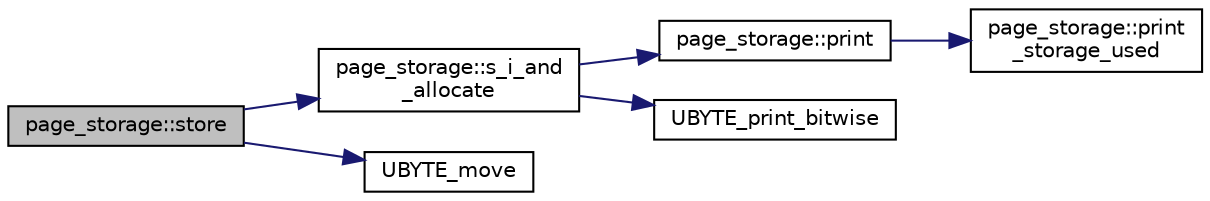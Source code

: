 digraph "page_storage::store"
{
  edge [fontname="Helvetica",fontsize="10",labelfontname="Helvetica",labelfontsize="10"];
  node [fontname="Helvetica",fontsize="10",shape=record];
  rankdir="LR";
  Node1295 [label="page_storage::store",height=0.2,width=0.4,color="black", fillcolor="grey75", style="filled", fontcolor="black"];
  Node1295 -> Node1296 [color="midnightblue",fontsize="10",style="solid",fontname="Helvetica"];
  Node1296 [label="page_storage::s_i_and\l_allocate",height=0.2,width=0.4,color="black", fillcolor="white", style="filled",URL="$dc/d72/classpage__storage.html#aa43eb1ae49a6688771f7a89cbe2cd7bf"];
  Node1296 -> Node1297 [color="midnightblue",fontsize="10",style="solid",fontname="Helvetica"];
  Node1297 [label="page_storage::print",height=0.2,width=0.4,color="black", fillcolor="white", style="filled",URL="$dc/d72/classpage__storage.html#a61e349f7431f6e16328bcfbc7e1d5633"];
  Node1297 -> Node1298 [color="midnightblue",fontsize="10",style="solid",fontname="Helvetica"];
  Node1298 [label="page_storage::print\l_storage_used",height=0.2,width=0.4,color="black", fillcolor="white", style="filled",URL="$dc/d72/classpage__storage.html#a719dd1f54fd300fbc94ca2b750ed4508"];
  Node1296 -> Node1299 [color="midnightblue",fontsize="10",style="solid",fontname="Helvetica"];
  Node1299 [label="UBYTE_print_bitwise",height=0.2,width=0.4,color="black", fillcolor="white", style="filled",URL="$d5/db4/io__and__os_8h.html#a920069ee78174f219534fed767865637"];
  Node1295 -> Node1300 [color="midnightblue",fontsize="10",style="solid",fontname="Helvetica"];
  Node1300 [label="UBYTE_move",height=0.2,width=0.4,color="black", fillcolor="white", style="filled",URL="$d9/d60/discreta_8h.html#ae0491e6776a8371ca5387826b752780b"];
}
